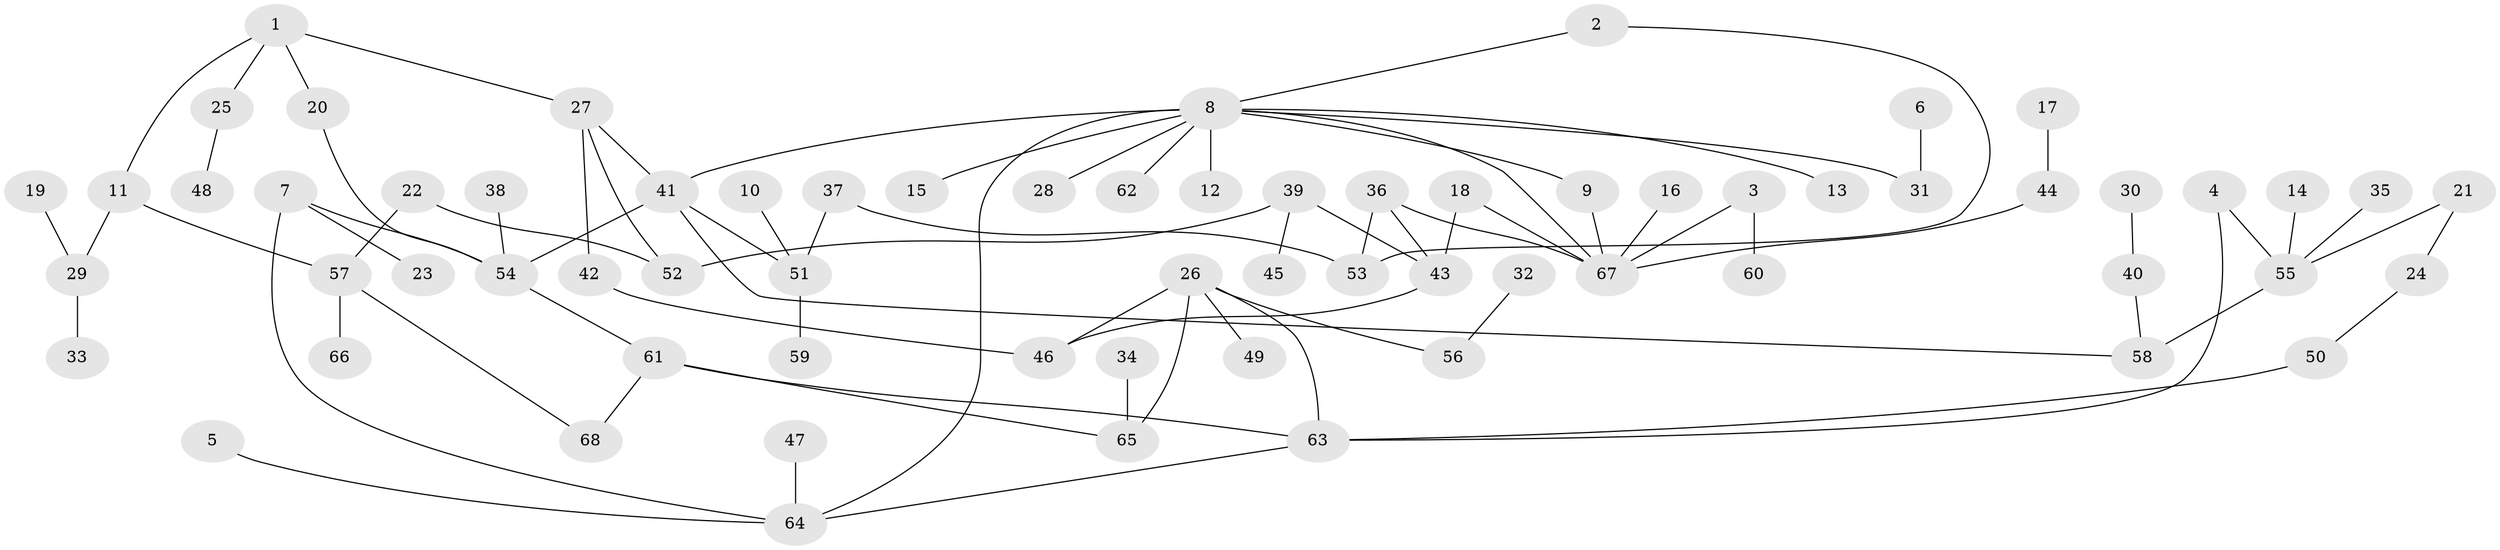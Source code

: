 // original degree distribution, {5: 0.03676470588235294, 4: 0.0661764705882353, 6: 0.014705882352941176, 7: 0.014705882352941176, 2: 0.2867647058823529, 3: 0.22058823529411764, 1: 0.3602941176470588}
// Generated by graph-tools (version 1.1) at 2025/25/03/09/25 03:25:28]
// undirected, 68 vertices, 82 edges
graph export_dot {
graph [start="1"]
  node [color=gray90,style=filled];
  1;
  2;
  3;
  4;
  5;
  6;
  7;
  8;
  9;
  10;
  11;
  12;
  13;
  14;
  15;
  16;
  17;
  18;
  19;
  20;
  21;
  22;
  23;
  24;
  25;
  26;
  27;
  28;
  29;
  30;
  31;
  32;
  33;
  34;
  35;
  36;
  37;
  38;
  39;
  40;
  41;
  42;
  43;
  44;
  45;
  46;
  47;
  48;
  49;
  50;
  51;
  52;
  53;
  54;
  55;
  56;
  57;
  58;
  59;
  60;
  61;
  62;
  63;
  64;
  65;
  66;
  67;
  68;
  1 -- 11 [weight=1.0];
  1 -- 20 [weight=1.0];
  1 -- 25 [weight=1.0];
  1 -- 27 [weight=1.0];
  2 -- 8 [weight=1.0];
  2 -- 53 [weight=1.0];
  3 -- 60 [weight=1.0];
  3 -- 67 [weight=1.0];
  4 -- 55 [weight=1.0];
  4 -- 63 [weight=1.0];
  5 -- 64 [weight=1.0];
  6 -- 31 [weight=1.0];
  7 -- 23 [weight=1.0];
  7 -- 54 [weight=1.0];
  7 -- 64 [weight=1.0];
  8 -- 9 [weight=1.0];
  8 -- 12 [weight=1.0];
  8 -- 13 [weight=1.0];
  8 -- 15 [weight=1.0];
  8 -- 28 [weight=1.0];
  8 -- 31 [weight=1.0];
  8 -- 41 [weight=1.0];
  8 -- 62 [weight=1.0];
  8 -- 64 [weight=1.0];
  8 -- 67 [weight=1.0];
  9 -- 67 [weight=1.0];
  10 -- 51 [weight=1.0];
  11 -- 29 [weight=1.0];
  11 -- 57 [weight=1.0];
  14 -- 55 [weight=1.0];
  16 -- 67 [weight=1.0];
  17 -- 44 [weight=1.0];
  18 -- 43 [weight=1.0];
  18 -- 67 [weight=1.0];
  19 -- 29 [weight=1.0];
  20 -- 54 [weight=1.0];
  21 -- 24 [weight=1.0];
  21 -- 55 [weight=1.0];
  22 -- 52 [weight=1.0];
  22 -- 57 [weight=1.0];
  24 -- 50 [weight=1.0];
  25 -- 48 [weight=1.0];
  26 -- 46 [weight=1.0];
  26 -- 49 [weight=1.0];
  26 -- 56 [weight=1.0];
  26 -- 63 [weight=1.0];
  26 -- 65 [weight=1.0];
  27 -- 41 [weight=1.0];
  27 -- 42 [weight=1.0];
  27 -- 52 [weight=1.0];
  29 -- 33 [weight=1.0];
  30 -- 40 [weight=1.0];
  32 -- 56 [weight=1.0];
  34 -- 65 [weight=1.0];
  35 -- 55 [weight=1.0];
  36 -- 43 [weight=1.0];
  36 -- 53 [weight=1.0];
  36 -- 67 [weight=1.0];
  37 -- 51 [weight=1.0];
  37 -- 53 [weight=1.0];
  38 -- 54 [weight=1.0];
  39 -- 43 [weight=1.0];
  39 -- 45 [weight=1.0];
  39 -- 52 [weight=1.0];
  40 -- 58 [weight=1.0];
  41 -- 51 [weight=1.0];
  41 -- 54 [weight=1.0];
  41 -- 58 [weight=1.0];
  42 -- 46 [weight=1.0];
  43 -- 46 [weight=1.0];
  44 -- 67 [weight=1.0];
  47 -- 64 [weight=1.0];
  50 -- 63 [weight=1.0];
  51 -- 59 [weight=1.0];
  54 -- 61 [weight=1.0];
  55 -- 58 [weight=2.0];
  57 -- 66 [weight=1.0];
  57 -- 68 [weight=1.0];
  61 -- 63 [weight=1.0];
  61 -- 65 [weight=1.0];
  61 -- 68 [weight=1.0];
  63 -- 64 [weight=1.0];
}
